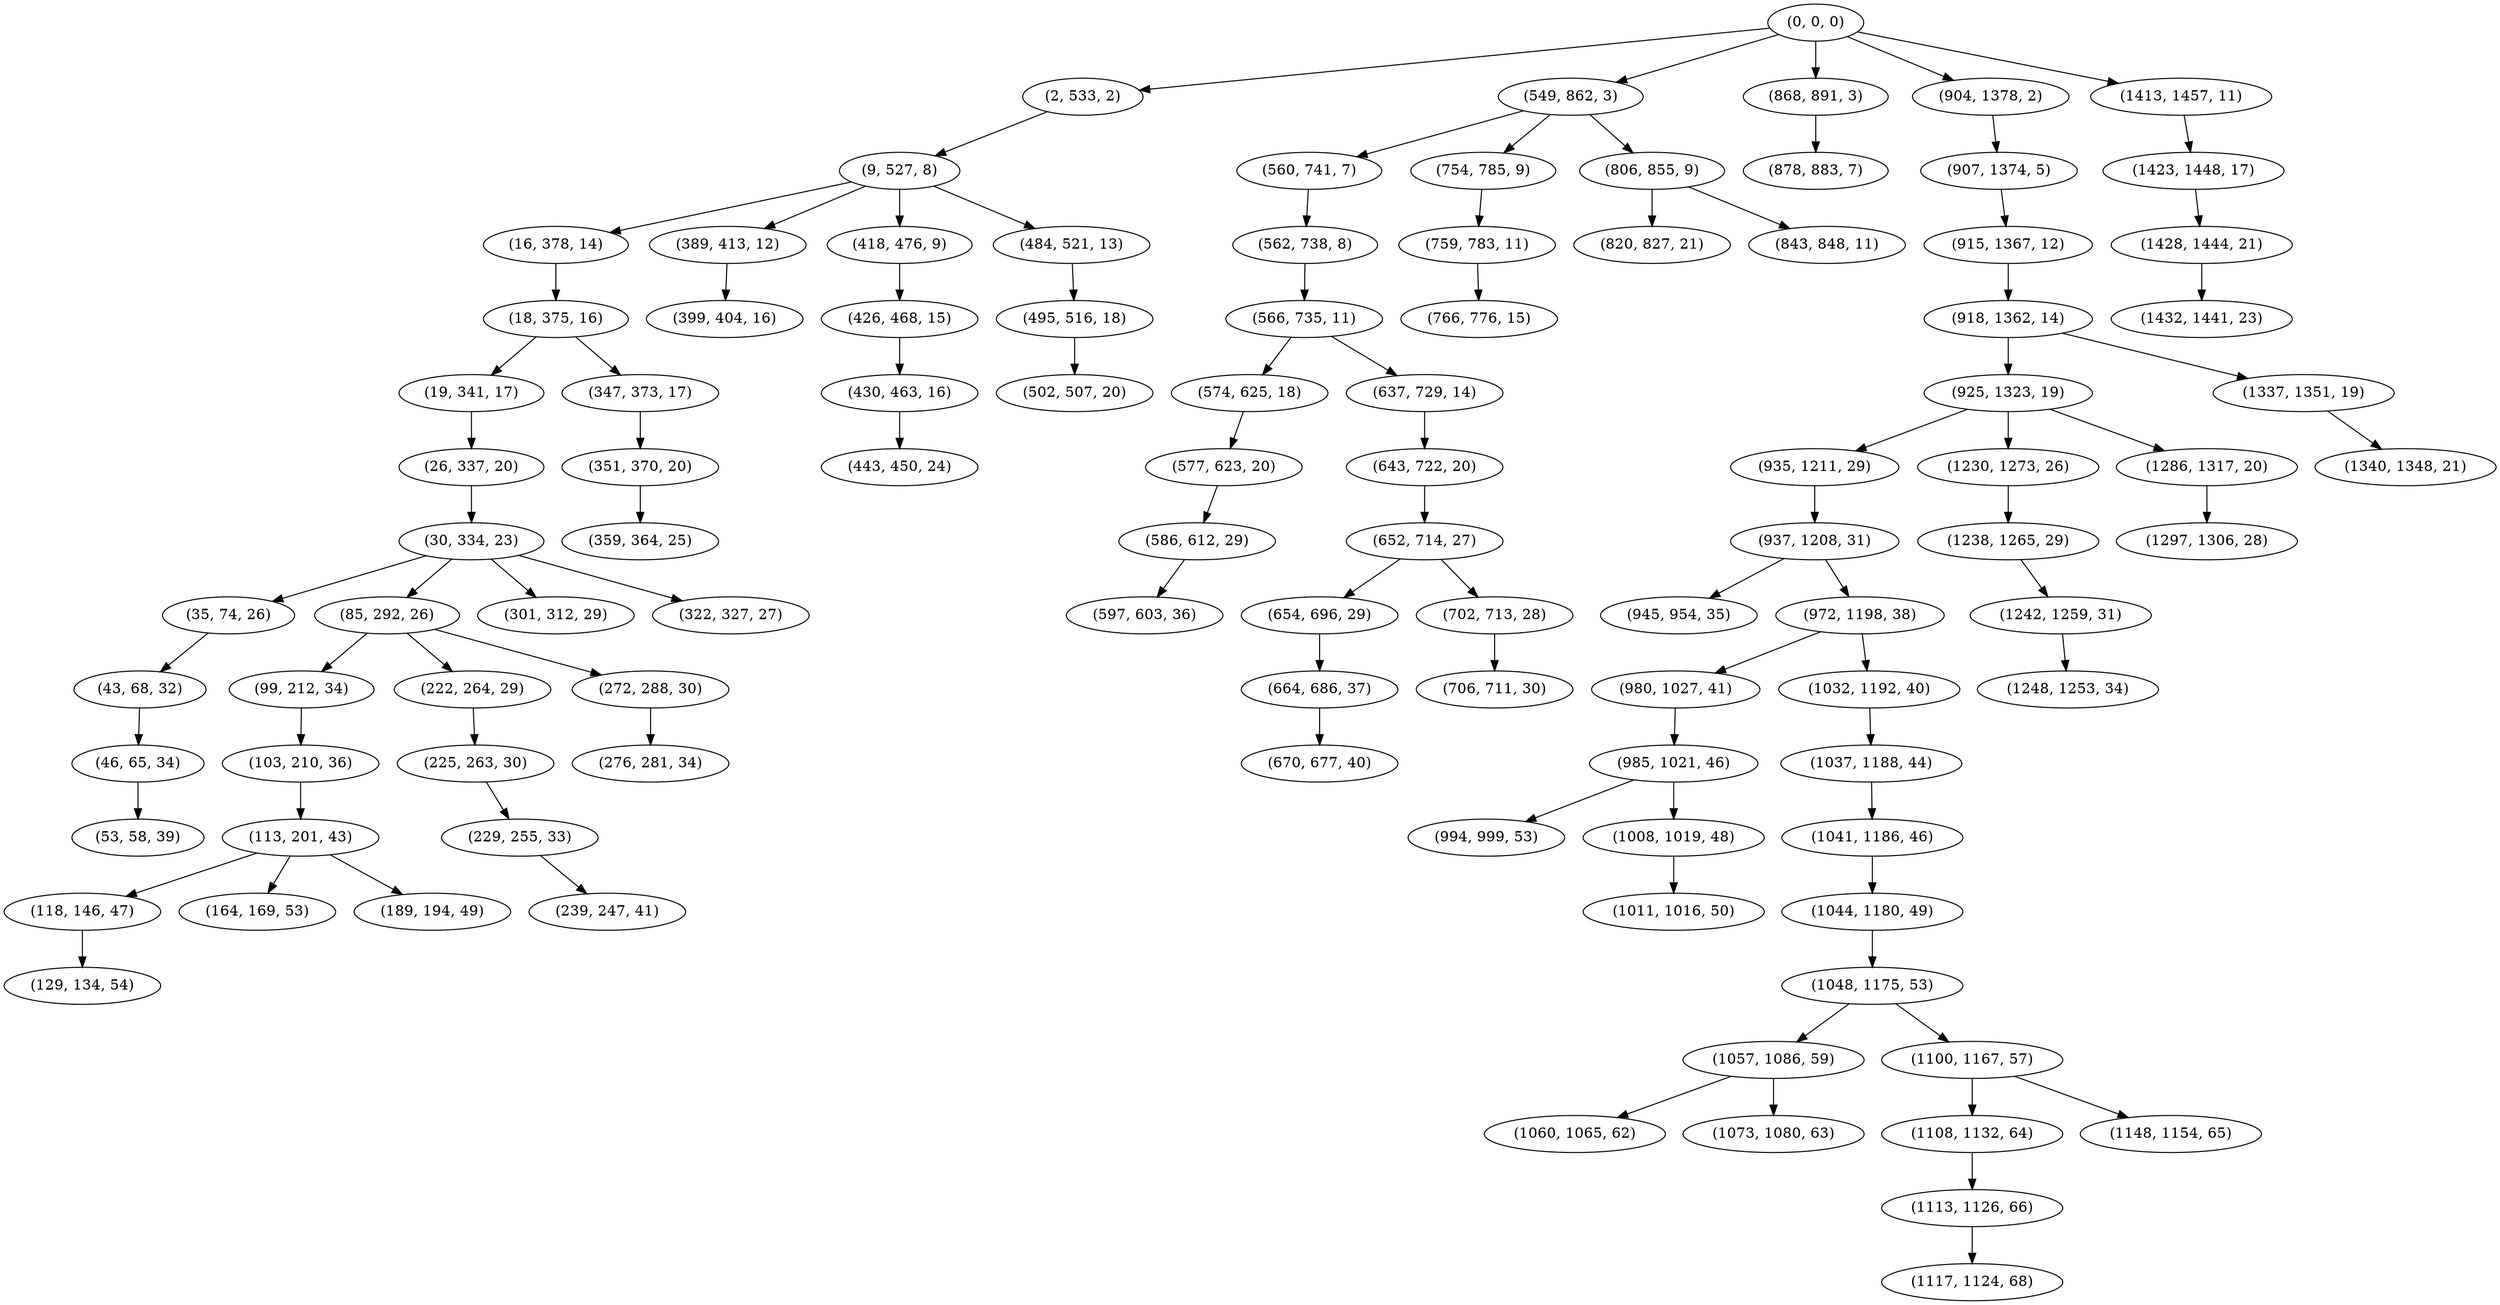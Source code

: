 digraph tree {
    "(0, 0, 0)";
    "(2, 533, 2)";
    "(9, 527, 8)";
    "(16, 378, 14)";
    "(18, 375, 16)";
    "(19, 341, 17)";
    "(26, 337, 20)";
    "(30, 334, 23)";
    "(35, 74, 26)";
    "(43, 68, 32)";
    "(46, 65, 34)";
    "(53, 58, 39)";
    "(85, 292, 26)";
    "(99, 212, 34)";
    "(103, 210, 36)";
    "(113, 201, 43)";
    "(118, 146, 47)";
    "(129, 134, 54)";
    "(164, 169, 53)";
    "(189, 194, 49)";
    "(222, 264, 29)";
    "(225, 263, 30)";
    "(229, 255, 33)";
    "(239, 247, 41)";
    "(272, 288, 30)";
    "(276, 281, 34)";
    "(301, 312, 29)";
    "(322, 327, 27)";
    "(347, 373, 17)";
    "(351, 370, 20)";
    "(359, 364, 25)";
    "(389, 413, 12)";
    "(399, 404, 16)";
    "(418, 476, 9)";
    "(426, 468, 15)";
    "(430, 463, 16)";
    "(443, 450, 24)";
    "(484, 521, 13)";
    "(495, 516, 18)";
    "(502, 507, 20)";
    "(549, 862, 3)";
    "(560, 741, 7)";
    "(562, 738, 8)";
    "(566, 735, 11)";
    "(574, 625, 18)";
    "(577, 623, 20)";
    "(586, 612, 29)";
    "(597, 603, 36)";
    "(637, 729, 14)";
    "(643, 722, 20)";
    "(652, 714, 27)";
    "(654, 696, 29)";
    "(664, 686, 37)";
    "(670, 677, 40)";
    "(702, 713, 28)";
    "(706, 711, 30)";
    "(754, 785, 9)";
    "(759, 783, 11)";
    "(766, 776, 15)";
    "(806, 855, 9)";
    "(820, 827, 21)";
    "(843, 848, 11)";
    "(868, 891, 3)";
    "(878, 883, 7)";
    "(904, 1378, 2)";
    "(907, 1374, 5)";
    "(915, 1367, 12)";
    "(918, 1362, 14)";
    "(925, 1323, 19)";
    "(935, 1211, 29)";
    "(937, 1208, 31)";
    "(945, 954, 35)";
    "(972, 1198, 38)";
    "(980, 1027, 41)";
    "(985, 1021, 46)";
    "(994, 999, 53)";
    "(1008, 1019, 48)";
    "(1011, 1016, 50)";
    "(1032, 1192, 40)";
    "(1037, 1188, 44)";
    "(1041, 1186, 46)";
    "(1044, 1180, 49)";
    "(1048, 1175, 53)";
    "(1057, 1086, 59)";
    "(1060, 1065, 62)";
    "(1073, 1080, 63)";
    "(1100, 1167, 57)";
    "(1108, 1132, 64)";
    "(1113, 1126, 66)";
    "(1117, 1124, 68)";
    "(1148, 1154, 65)";
    "(1230, 1273, 26)";
    "(1238, 1265, 29)";
    "(1242, 1259, 31)";
    "(1248, 1253, 34)";
    "(1286, 1317, 20)";
    "(1297, 1306, 28)";
    "(1337, 1351, 19)";
    "(1340, 1348, 21)";
    "(1413, 1457, 11)";
    "(1423, 1448, 17)";
    "(1428, 1444, 21)";
    "(1432, 1441, 23)";
    "(0, 0, 0)" -> "(2, 533, 2)";
    "(0, 0, 0)" -> "(549, 862, 3)";
    "(0, 0, 0)" -> "(868, 891, 3)";
    "(0, 0, 0)" -> "(904, 1378, 2)";
    "(0, 0, 0)" -> "(1413, 1457, 11)";
    "(2, 533, 2)" -> "(9, 527, 8)";
    "(9, 527, 8)" -> "(16, 378, 14)";
    "(9, 527, 8)" -> "(389, 413, 12)";
    "(9, 527, 8)" -> "(418, 476, 9)";
    "(9, 527, 8)" -> "(484, 521, 13)";
    "(16, 378, 14)" -> "(18, 375, 16)";
    "(18, 375, 16)" -> "(19, 341, 17)";
    "(18, 375, 16)" -> "(347, 373, 17)";
    "(19, 341, 17)" -> "(26, 337, 20)";
    "(26, 337, 20)" -> "(30, 334, 23)";
    "(30, 334, 23)" -> "(35, 74, 26)";
    "(30, 334, 23)" -> "(85, 292, 26)";
    "(30, 334, 23)" -> "(301, 312, 29)";
    "(30, 334, 23)" -> "(322, 327, 27)";
    "(35, 74, 26)" -> "(43, 68, 32)";
    "(43, 68, 32)" -> "(46, 65, 34)";
    "(46, 65, 34)" -> "(53, 58, 39)";
    "(85, 292, 26)" -> "(99, 212, 34)";
    "(85, 292, 26)" -> "(222, 264, 29)";
    "(85, 292, 26)" -> "(272, 288, 30)";
    "(99, 212, 34)" -> "(103, 210, 36)";
    "(103, 210, 36)" -> "(113, 201, 43)";
    "(113, 201, 43)" -> "(118, 146, 47)";
    "(113, 201, 43)" -> "(164, 169, 53)";
    "(113, 201, 43)" -> "(189, 194, 49)";
    "(118, 146, 47)" -> "(129, 134, 54)";
    "(222, 264, 29)" -> "(225, 263, 30)";
    "(225, 263, 30)" -> "(229, 255, 33)";
    "(229, 255, 33)" -> "(239, 247, 41)";
    "(272, 288, 30)" -> "(276, 281, 34)";
    "(347, 373, 17)" -> "(351, 370, 20)";
    "(351, 370, 20)" -> "(359, 364, 25)";
    "(389, 413, 12)" -> "(399, 404, 16)";
    "(418, 476, 9)" -> "(426, 468, 15)";
    "(426, 468, 15)" -> "(430, 463, 16)";
    "(430, 463, 16)" -> "(443, 450, 24)";
    "(484, 521, 13)" -> "(495, 516, 18)";
    "(495, 516, 18)" -> "(502, 507, 20)";
    "(549, 862, 3)" -> "(560, 741, 7)";
    "(549, 862, 3)" -> "(754, 785, 9)";
    "(549, 862, 3)" -> "(806, 855, 9)";
    "(560, 741, 7)" -> "(562, 738, 8)";
    "(562, 738, 8)" -> "(566, 735, 11)";
    "(566, 735, 11)" -> "(574, 625, 18)";
    "(566, 735, 11)" -> "(637, 729, 14)";
    "(574, 625, 18)" -> "(577, 623, 20)";
    "(577, 623, 20)" -> "(586, 612, 29)";
    "(586, 612, 29)" -> "(597, 603, 36)";
    "(637, 729, 14)" -> "(643, 722, 20)";
    "(643, 722, 20)" -> "(652, 714, 27)";
    "(652, 714, 27)" -> "(654, 696, 29)";
    "(652, 714, 27)" -> "(702, 713, 28)";
    "(654, 696, 29)" -> "(664, 686, 37)";
    "(664, 686, 37)" -> "(670, 677, 40)";
    "(702, 713, 28)" -> "(706, 711, 30)";
    "(754, 785, 9)" -> "(759, 783, 11)";
    "(759, 783, 11)" -> "(766, 776, 15)";
    "(806, 855, 9)" -> "(820, 827, 21)";
    "(806, 855, 9)" -> "(843, 848, 11)";
    "(868, 891, 3)" -> "(878, 883, 7)";
    "(904, 1378, 2)" -> "(907, 1374, 5)";
    "(907, 1374, 5)" -> "(915, 1367, 12)";
    "(915, 1367, 12)" -> "(918, 1362, 14)";
    "(918, 1362, 14)" -> "(925, 1323, 19)";
    "(918, 1362, 14)" -> "(1337, 1351, 19)";
    "(925, 1323, 19)" -> "(935, 1211, 29)";
    "(925, 1323, 19)" -> "(1230, 1273, 26)";
    "(925, 1323, 19)" -> "(1286, 1317, 20)";
    "(935, 1211, 29)" -> "(937, 1208, 31)";
    "(937, 1208, 31)" -> "(945, 954, 35)";
    "(937, 1208, 31)" -> "(972, 1198, 38)";
    "(972, 1198, 38)" -> "(980, 1027, 41)";
    "(972, 1198, 38)" -> "(1032, 1192, 40)";
    "(980, 1027, 41)" -> "(985, 1021, 46)";
    "(985, 1021, 46)" -> "(994, 999, 53)";
    "(985, 1021, 46)" -> "(1008, 1019, 48)";
    "(1008, 1019, 48)" -> "(1011, 1016, 50)";
    "(1032, 1192, 40)" -> "(1037, 1188, 44)";
    "(1037, 1188, 44)" -> "(1041, 1186, 46)";
    "(1041, 1186, 46)" -> "(1044, 1180, 49)";
    "(1044, 1180, 49)" -> "(1048, 1175, 53)";
    "(1048, 1175, 53)" -> "(1057, 1086, 59)";
    "(1048, 1175, 53)" -> "(1100, 1167, 57)";
    "(1057, 1086, 59)" -> "(1060, 1065, 62)";
    "(1057, 1086, 59)" -> "(1073, 1080, 63)";
    "(1100, 1167, 57)" -> "(1108, 1132, 64)";
    "(1100, 1167, 57)" -> "(1148, 1154, 65)";
    "(1108, 1132, 64)" -> "(1113, 1126, 66)";
    "(1113, 1126, 66)" -> "(1117, 1124, 68)";
    "(1230, 1273, 26)" -> "(1238, 1265, 29)";
    "(1238, 1265, 29)" -> "(1242, 1259, 31)";
    "(1242, 1259, 31)" -> "(1248, 1253, 34)";
    "(1286, 1317, 20)" -> "(1297, 1306, 28)";
    "(1337, 1351, 19)" -> "(1340, 1348, 21)";
    "(1413, 1457, 11)" -> "(1423, 1448, 17)";
    "(1423, 1448, 17)" -> "(1428, 1444, 21)";
    "(1428, 1444, 21)" -> "(1432, 1441, 23)";
}
